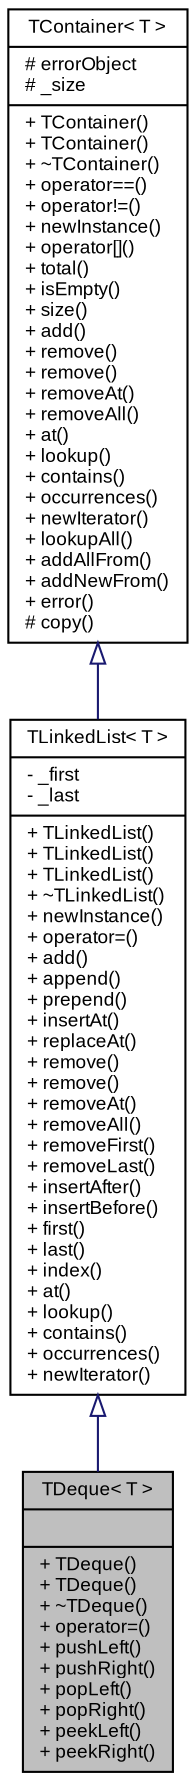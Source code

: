digraph G
{
  bgcolor="transparent";
  edge [fontname="Arial",fontsize="9",labelfontname="Arial",labelfontsize="9"];
  node [fontname="Arial",fontsize="9",shape=record];
  Node1 [label="{TDeque\< T \>\n||+ TDeque()\l+ TDeque()\l+ ~TDeque()\l+ operator=()\l+ pushLeft()\l+ pushRight()\l+ popLeft()\l+ popRight()\l+ peekLeft()\l+ peekRight()\l}",height=0.2,width=0.4,color="black", fillcolor="grey75", style="filled" fontcolor="black"];
  Node2 -> Node1 [dir=back,color="midnightblue",fontsize="9",style="solid",arrowtail="empty",fontname="Arial"];
  Node2 [label="{TLinkedList\< T \>\n|- _first\l- _last\l|+ TLinkedList()\l+ TLinkedList()\l+ TLinkedList()\l+ ~TLinkedList()\l+ newInstance()\l+ operator=()\l+ add()\l+ append()\l+ prepend()\l+ insertAt()\l+ replaceAt()\l+ remove()\l+ remove()\l+ removeAt()\l+ removeAll()\l+ removeFirst()\l+ removeLast()\l+ insertAfter()\l+ insertBefore()\l+ first()\l+ last()\l+ index()\l+ at()\l+ lookup()\l+ contains()\l+ occurrences()\l+ newIterator()\l}",height=0.2,width=0.4,color="black",URL="$classSteinberg_1_1TLinkedList.html",tooltip="Single linked list template definition."];
  Node3 -> Node2 [dir=back,color="midnightblue",fontsize="9",style="solid",arrowtail="empty",fontname="Arial"];
  Node3 [label="{TContainer\< T \>\n|# errorObject\l# _size\l|+ TContainer()\l+ TContainer()\l+ ~TContainer()\l+ operator==()\l+ operator!=()\l+ newInstance()\l+ operator[]()\l+ total()\l+ isEmpty()\l+ size()\l+ add()\l+ remove()\l+ remove()\l+ removeAt()\l+ removeAll()\l+ at()\l+ lookup()\l+ contains()\l+ occurrences()\l+ newIterator()\l+ lookupAll()\l+ addAllFrom()\l+ addNewFrom()\l+ error()\l# copy()\l}",height=0.2,width=0.4,color="black",URL="$classSteinberg_1_1TContainer.html",tooltip="Template container base class (abstract)."];
}
